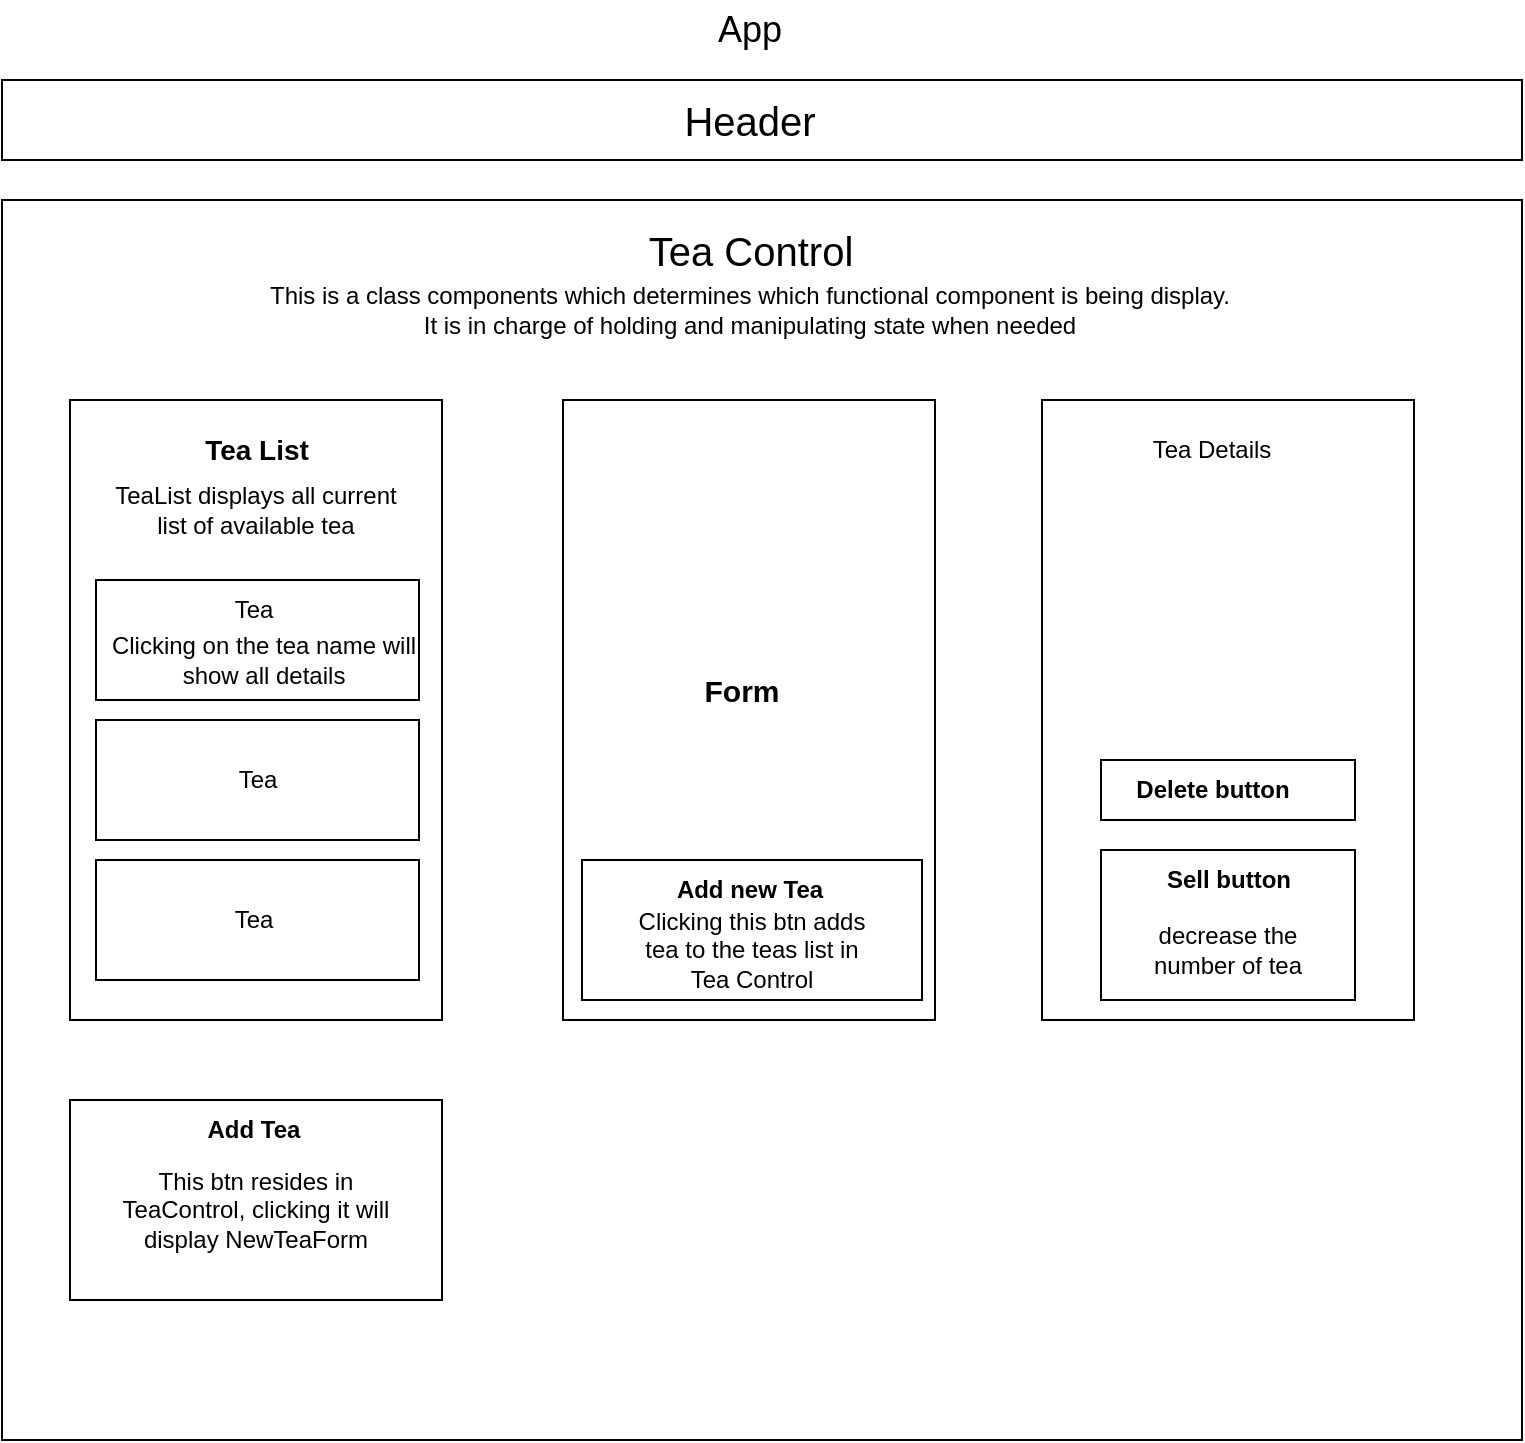 <mxfile version="23.1.1" type="github">
  <diagram name="Page-1" id="vnZBII_xaNk5Z19Bac87">
    <mxGraphModel dx="1434" dy="746" grid="1" gridSize="10" guides="1" tooltips="1" connect="1" arrows="1" fold="1" page="1" pageScale="1" pageWidth="827" pageHeight="1169" math="0" shadow="0">
      <root>
        <mxCell id="0" />
        <mxCell id="1" parent="0" />
        <mxCell id="UgtbDvsUYmOSilJM2y3G-1" value="&lt;font style=&quot;font-size: 18px;&quot;&gt;App&lt;/font&gt;" style="text;strokeColor=none;align=center;fillColor=none;html=1;verticalAlign=middle;whiteSpace=wrap;rounded=0;" vertex="1" parent="1">
          <mxGeometry x="359" y="40" width="110" height="30" as="geometry" />
        </mxCell>
        <mxCell id="UgtbDvsUYmOSilJM2y3G-3" value="" style="rounded=0;whiteSpace=wrap;html=1;" vertex="1" parent="1">
          <mxGeometry x="40" y="80" width="760" height="40" as="geometry" />
        </mxCell>
        <mxCell id="UgtbDvsUYmOSilJM2y3G-2" value="&lt;font style=&quot;font-size: 20px;&quot;&gt;Header&lt;/font&gt;" style="text;strokeColor=none;align=center;fillColor=none;html=1;verticalAlign=middle;whiteSpace=wrap;rounded=0;" vertex="1" parent="1">
          <mxGeometry x="371" y="85" width="86" height="30" as="geometry" />
        </mxCell>
        <mxCell id="UgtbDvsUYmOSilJM2y3G-6" value="" style="rounded=0;whiteSpace=wrap;html=1;" vertex="1" parent="1">
          <mxGeometry x="40" y="140" width="760" height="620" as="geometry" />
        </mxCell>
        <mxCell id="UgtbDvsUYmOSilJM2y3G-7" value="&lt;font size=&quot;1&quot;&gt;&lt;span style=&quot;font-size: 20px;&quot;&gt;Tea Control&lt;/span&gt;&lt;/font&gt;" style="text;strokeColor=none;align=center;fillColor=none;html=1;verticalAlign=middle;whiteSpace=wrap;rounded=0;" vertex="1" parent="1">
          <mxGeometry x="343.5" y="150" width="141" height="30" as="geometry" />
        </mxCell>
        <mxCell id="UgtbDvsUYmOSilJM2y3G-8" value="&lt;div&gt;This is a class components which determines which functional component is being display.&lt;/div&gt;&lt;div&gt;It is in charge of holding and manipulating state when needed&lt;br&gt;&lt;/div&gt;" style="text;strokeColor=none;align=center;fillColor=none;html=1;verticalAlign=middle;whiteSpace=wrap;rounded=0;" vertex="1" parent="1">
          <mxGeometry x="74" y="180" width="680" height="30" as="geometry" />
        </mxCell>
        <mxCell id="UgtbDvsUYmOSilJM2y3G-9" value="" style="rounded=0;whiteSpace=wrap;html=1;" vertex="1" parent="1">
          <mxGeometry x="74" y="240" width="186" height="310" as="geometry" />
        </mxCell>
        <mxCell id="UgtbDvsUYmOSilJM2y3G-10" value="" style="rounded=0;whiteSpace=wrap;html=1;" vertex="1" parent="1">
          <mxGeometry x="320.5" y="240" width="186" height="310" as="geometry" />
        </mxCell>
        <mxCell id="UgtbDvsUYmOSilJM2y3G-11" value="" style="rounded=0;whiteSpace=wrap;html=1;" vertex="1" parent="1">
          <mxGeometry x="560" y="240" width="186" height="310" as="geometry" />
        </mxCell>
        <mxCell id="UgtbDvsUYmOSilJM2y3G-12" value="" style="rounded=0;whiteSpace=wrap;html=1;" vertex="1" parent="1">
          <mxGeometry x="74" y="590" width="186" height="100" as="geometry" />
        </mxCell>
        <mxCell id="UgtbDvsUYmOSilJM2y3G-13" value="" style="rounded=0;whiteSpace=wrap;html=1;" vertex="1" parent="1">
          <mxGeometry x="330" y="470" width="170" height="70" as="geometry" />
        </mxCell>
        <mxCell id="UgtbDvsUYmOSilJM2y3G-15" value="&lt;b&gt;&lt;font style=&quot;font-size: 14px;&quot;&gt;Tea List&lt;/font&gt;&lt;/b&gt;" style="text;strokeColor=none;align=center;fillColor=none;html=1;verticalAlign=middle;whiteSpace=wrap;rounded=0;" vertex="1" parent="1">
          <mxGeometry x="125.5" y="250" width="83" height="30" as="geometry" />
        </mxCell>
        <mxCell id="UgtbDvsUYmOSilJM2y3G-16" value="TeaList displays all current list of available tea" style="text;strokeColor=none;align=center;fillColor=none;html=1;verticalAlign=middle;whiteSpace=wrap;rounded=0;" vertex="1" parent="1">
          <mxGeometry x="87" y="280" width="160" height="30" as="geometry" />
        </mxCell>
        <mxCell id="UgtbDvsUYmOSilJM2y3G-19" value="" style="rounded=0;whiteSpace=wrap;html=1;" vertex="1" parent="1">
          <mxGeometry x="87" y="330" width="161.5" height="60" as="geometry" />
        </mxCell>
        <mxCell id="UgtbDvsUYmOSilJM2y3G-25" value="Tea" style="text;strokeColor=none;align=center;fillColor=none;html=1;verticalAlign=middle;whiteSpace=wrap;rounded=0;" vertex="1" parent="1">
          <mxGeometry x="136.25" y="330" width="60" height="30" as="geometry" />
        </mxCell>
        <mxCell id="UgtbDvsUYmOSilJM2y3G-26" value="Clicking on the tea name will show all details" style="text;strokeColor=none;align=center;fillColor=none;html=1;verticalAlign=middle;whiteSpace=wrap;rounded=0;" vertex="1" parent="1">
          <mxGeometry x="92.5" y="360" width="156" height="20" as="geometry" />
        </mxCell>
        <mxCell id="UgtbDvsUYmOSilJM2y3G-27" value="" style="rounded=0;whiteSpace=wrap;html=1;" vertex="1" parent="1">
          <mxGeometry x="87" y="400" width="161.5" height="60" as="geometry" />
        </mxCell>
        <mxCell id="UgtbDvsUYmOSilJM2y3G-28" value="" style="rounded=0;whiteSpace=wrap;html=1;" vertex="1" parent="1">
          <mxGeometry x="87" y="470" width="161.5" height="60" as="geometry" />
        </mxCell>
        <mxCell id="UgtbDvsUYmOSilJM2y3G-29" value="Tea" style="text;strokeColor=none;align=center;fillColor=none;html=1;verticalAlign=middle;whiteSpace=wrap;rounded=0;" vertex="1" parent="1">
          <mxGeometry x="136.25" y="485" width="60" height="30" as="geometry" />
        </mxCell>
        <mxCell id="UgtbDvsUYmOSilJM2y3G-30" value="Tea" style="text;strokeColor=none;align=center;fillColor=none;html=1;verticalAlign=middle;whiteSpace=wrap;rounded=0;" vertex="1" parent="1">
          <mxGeometry x="137.75" y="415" width="60" height="30" as="geometry" />
        </mxCell>
        <mxCell id="UgtbDvsUYmOSilJM2y3G-31" value="&lt;b&gt;Add Tea&lt;/b&gt;" style="text;strokeColor=none;align=center;fillColor=none;html=1;verticalAlign=middle;whiteSpace=wrap;rounded=0;" vertex="1" parent="1">
          <mxGeometry x="136.25" y="590" width="60" height="30" as="geometry" />
        </mxCell>
        <mxCell id="UgtbDvsUYmOSilJM2y3G-32" value="This btn resides in TeaControl, clicking it will display NewTeaForm" style="text;strokeColor=none;align=center;fillColor=none;html=1;verticalAlign=middle;whiteSpace=wrap;rounded=0;" vertex="1" parent="1">
          <mxGeometry x="93.25" y="620" width="147.5" height="50" as="geometry" />
        </mxCell>
        <mxCell id="UgtbDvsUYmOSilJM2y3G-33" value="&lt;b&gt;&lt;font style=&quot;font-size: 15px;&quot;&gt;Form&lt;/font&gt;&lt;/b&gt;" style="text;strokeColor=none;align=center;fillColor=none;html=1;verticalAlign=middle;whiteSpace=wrap;rounded=0;" vertex="1" parent="1">
          <mxGeometry x="380" y="370" width="60" height="30" as="geometry" />
        </mxCell>
        <mxCell id="UgtbDvsUYmOSilJM2y3G-34" value="&lt;b&gt;Add new Tea &lt;/b&gt;" style="text;strokeColor=none;align=center;fillColor=none;html=1;verticalAlign=middle;whiteSpace=wrap;rounded=0;" vertex="1" parent="1">
          <mxGeometry x="376" y="470" width="76" height="30" as="geometry" />
        </mxCell>
        <mxCell id="UgtbDvsUYmOSilJM2y3G-35" value="Clicking this btn adds tea to the teas list in Tea Control" style="text;strokeColor=none;align=center;fillColor=none;html=1;verticalAlign=middle;whiteSpace=wrap;rounded=0;" vertex="1" parent="1">
          <mxGeometry x="350" y="500" width="130" height="30" as="geometry" />
        </mxCell>
        <mxCell id="UgtbDvsUYmOSilJM2y3G-36" value="Tea Details" style="text;strokeColor=none;align=center;fillColor=none;html=1;verticalAlign=middle;whiteSpace=wrap;rounded=0;" vertex="1" parent="1">
          <mxGeometry x="600" y="250" width="90" height="30" as="geometry" />
        </mxCell>
        <mxCell id="UgtbDvsUYmOSilJM2y3G-37" value="" style="rounded=0;whiteSpace=wrap;html=1;" vertex="1" parent="1">
          <mxGeometry x="589.5" y="420" width="127" height="30" as="geometry" />
        </mxCell>
        <mxCell id="UgtbDvsUYmOSilJM2y3G-38" value="&lt;b&gt;Delete button&lt;/b&gt;" style="text;strokeColor=none;align=center;fillColor=none;html=1;verticalAlign=middle;whiteSpace=wrap;rounded=0;" vertex="1" parent="1">
          <mxGeometry x="597.75" y="420" width="94.5" height="30" as="geometry" />
        </mxCell>
        <mxCell id="UgtbDvsUYmOSilJM2y3G-39" value="" style="rounded=0;whiteSpace=wrap;html=1;" vertex="1" parent="1">
          <mxGeometry x="589.5" y="465" width="127" height="75" as="geometry" />
        </mxCell>
        <mxCell id="UgtbDvsUYmOSilJM2y3G-40" value="&lt;b&gt;Sell button&lt;/b&gt;" style="text;strokeColor=none;align=center;fillColor=none;html=1;verticalAlign=middle;whiteSpace=wrap;rounded=0;" vertex="1" parent="1">
          <mxGeometry x="604.5" y="470" width="97" height="20" as="geometry" />
        </mxCell>
        <mxCell id="UgtbDvsUYmOSilJM2y3G-41" value="decrease the number of tea" style="text;strokeColor=none;align=center;fillColor=none;html=1;verticalAlign=middle;whiteSpace=wrap;rounded=0;" vertex="1" parent="1">
          <mxGeometry x="598" y="500" width="110" height="30" as="geometry" />
        </mxCell>
      </root>
    </mxGraphModel>
  </diagram>
</mxfile>
